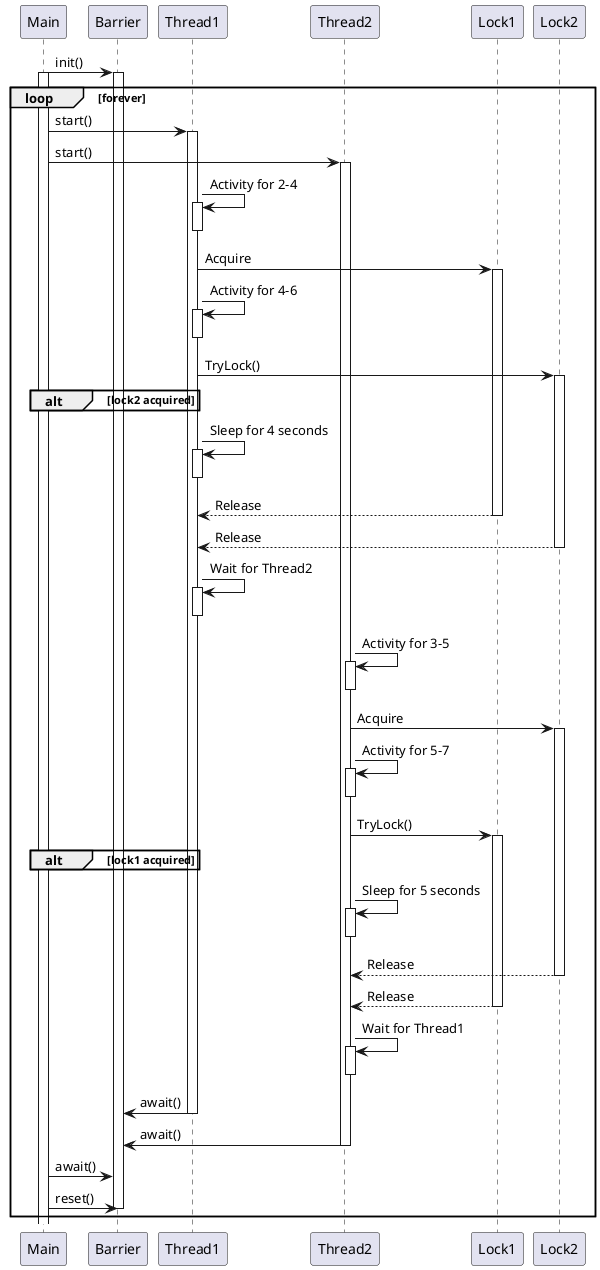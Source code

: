@startuml

Main -> Barrier : init()
activate Barrier
loop forever

    activate Main
    Main -> Thread1 : start()
    activate Thread1
    Main -> Thread2 : start()
    activate Thread2


    Thread1 -> Thread1 : Activity for 2-4
    activate Thread1
    deactivate Thread1
    Thread1 -> Lock1 : Acquire
    activate Lock1
    Thread1 -> Thread1 : Activity for 4-6
    activate Thread1
    deactivate Thread1
    Thread1 -> Lock2 : TryLock()
    alt lock2 acquired
        activate Lock2
    end
    Thread1 -> Thread1 : Sleep for 4 seconds
    activate Thread1
    deactivate Thread1
    Thread1 <-- Lock1 : Release
    deactivate Lock1
    Thread1 <-- Lock2 : Release
    deactivate Lock2
    Thread1 -> Thread1 : Wait for Thread2
    activate Thread1
    deactivate Thread1

    Thread2 -> Thread2 : Activity for 3-5
    activate Thread2
    deactivate Thread2
    Thread2 -> Lock2 : Acquire
    activate Lock2
    Thread2 -> Thread2 : Activity for 5-7
    activate Thread2
    deactivate Thread2
    Thread2 -> Lock1 : TryLock()
    alt lock1 acquired
        activate Lock1
    end
    activate Lock1
    Thread2 -> Thread2 : Sleep for 5 seconds
    activate Thread2
    deactivate Thread2
    Thread2 <-- Lock2 : Release
    deactivate Lock2
    Thread2 <-- Lock1 : Release
    deactivate Lock1
    Thread2 -> Thread2 : Wait for Thread1
    activate Thread2
    deactivate Thread2

    Thread1 -> Barrier : await()
    deactivate Thread1
    Thread2 -> Barrier : await()
    deactivate Thread2
    Main -> Barrier : await()
    Main -> Barrier : reset()
    deactivate Barrier

end loop

@enduml
